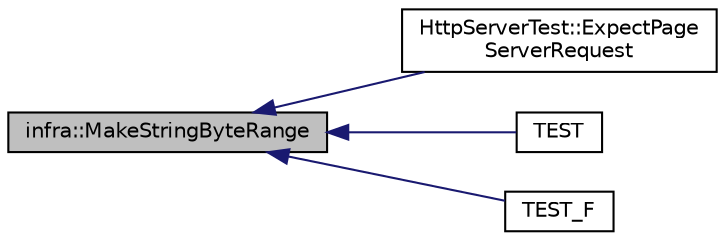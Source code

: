 digraph "infra::MakeStringByteRange"
{
 // INTERACTIVE_SVG=YES
  edge [fontname="Helvetica",fontsize="10",labelfontname="Helvetica",labelfontsize="10"];
  node [fontname="Helvetica",fontsize="10",shape=record];
  rankdir="LR";
  Node618 [label="infra::MakeStringByteRange",height=0.2,width=0.4,color="black", fillcolor="grey75", style="filled", fontcolor="black"];
  Node618 -> Node619 [dir="back",color="midnightblue",fontsize="10",style="solid",fontname="Helvetica"];
  Node619 [label="HttpServerTest::ExpectPage\lServerRequest",height=0.2,width=0.4,color="black", fillcolor="white", style="filled",URL="$d7/dd3/class_http_server_test.html#a252c903937e555cf95731b852c209631"];
  Node618 -> Node620 [dir="back",color="midnightblue",fontsize="10",style="solid",fontname="Helvetica"];
  Node620 [label="TEST",height=0.2,width=0.4,color="black", fillcolor="white", style="filled",URL="$d9/ddc/_test_memory_range_8cpp.html#a5268f7bfe17168ee2fdb1ae88dc43e05"];
  Node618 -> Node621 [dir="back",color="midnightblue",fontsize="10",style="solid",fontname="Helvetica"];
  Node621 [label="TEST_F",height=0.2,width=0.4,color="black", fillcolor="white", style="filled",URL="$da/dc1/_test_http_client_json_8cpp.html#abf0dc17358c23abed8f8f2693c892fe3"];
}
